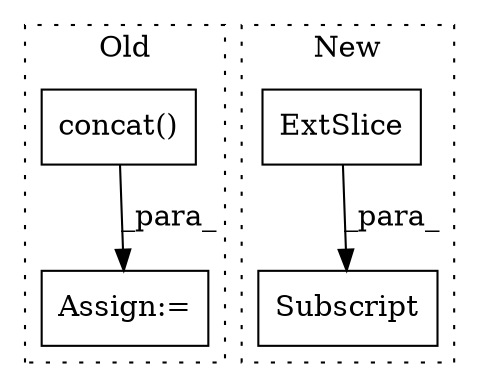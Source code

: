 digraph G {
subgraph cluster0 {
1 [label="concat()" a="75" s="5060,5090" l="14,1" shape="box"];
4 [label="Assign:=" a="68" s="5057" l="3" shape="box"];
label = "Old";
style="dotted";
}
subgraph cluster1 {
2 [label="ExtSlice" a="85" s="4280" l="2" shape="box"];
3 [label="Subscript" a="63" s="4280,0" l="14,0" shape="box"];
label = "New";
style="dotted";
}
1 -> 4 [label="_para_"];
2 -> 3 [label="_para_"];
}